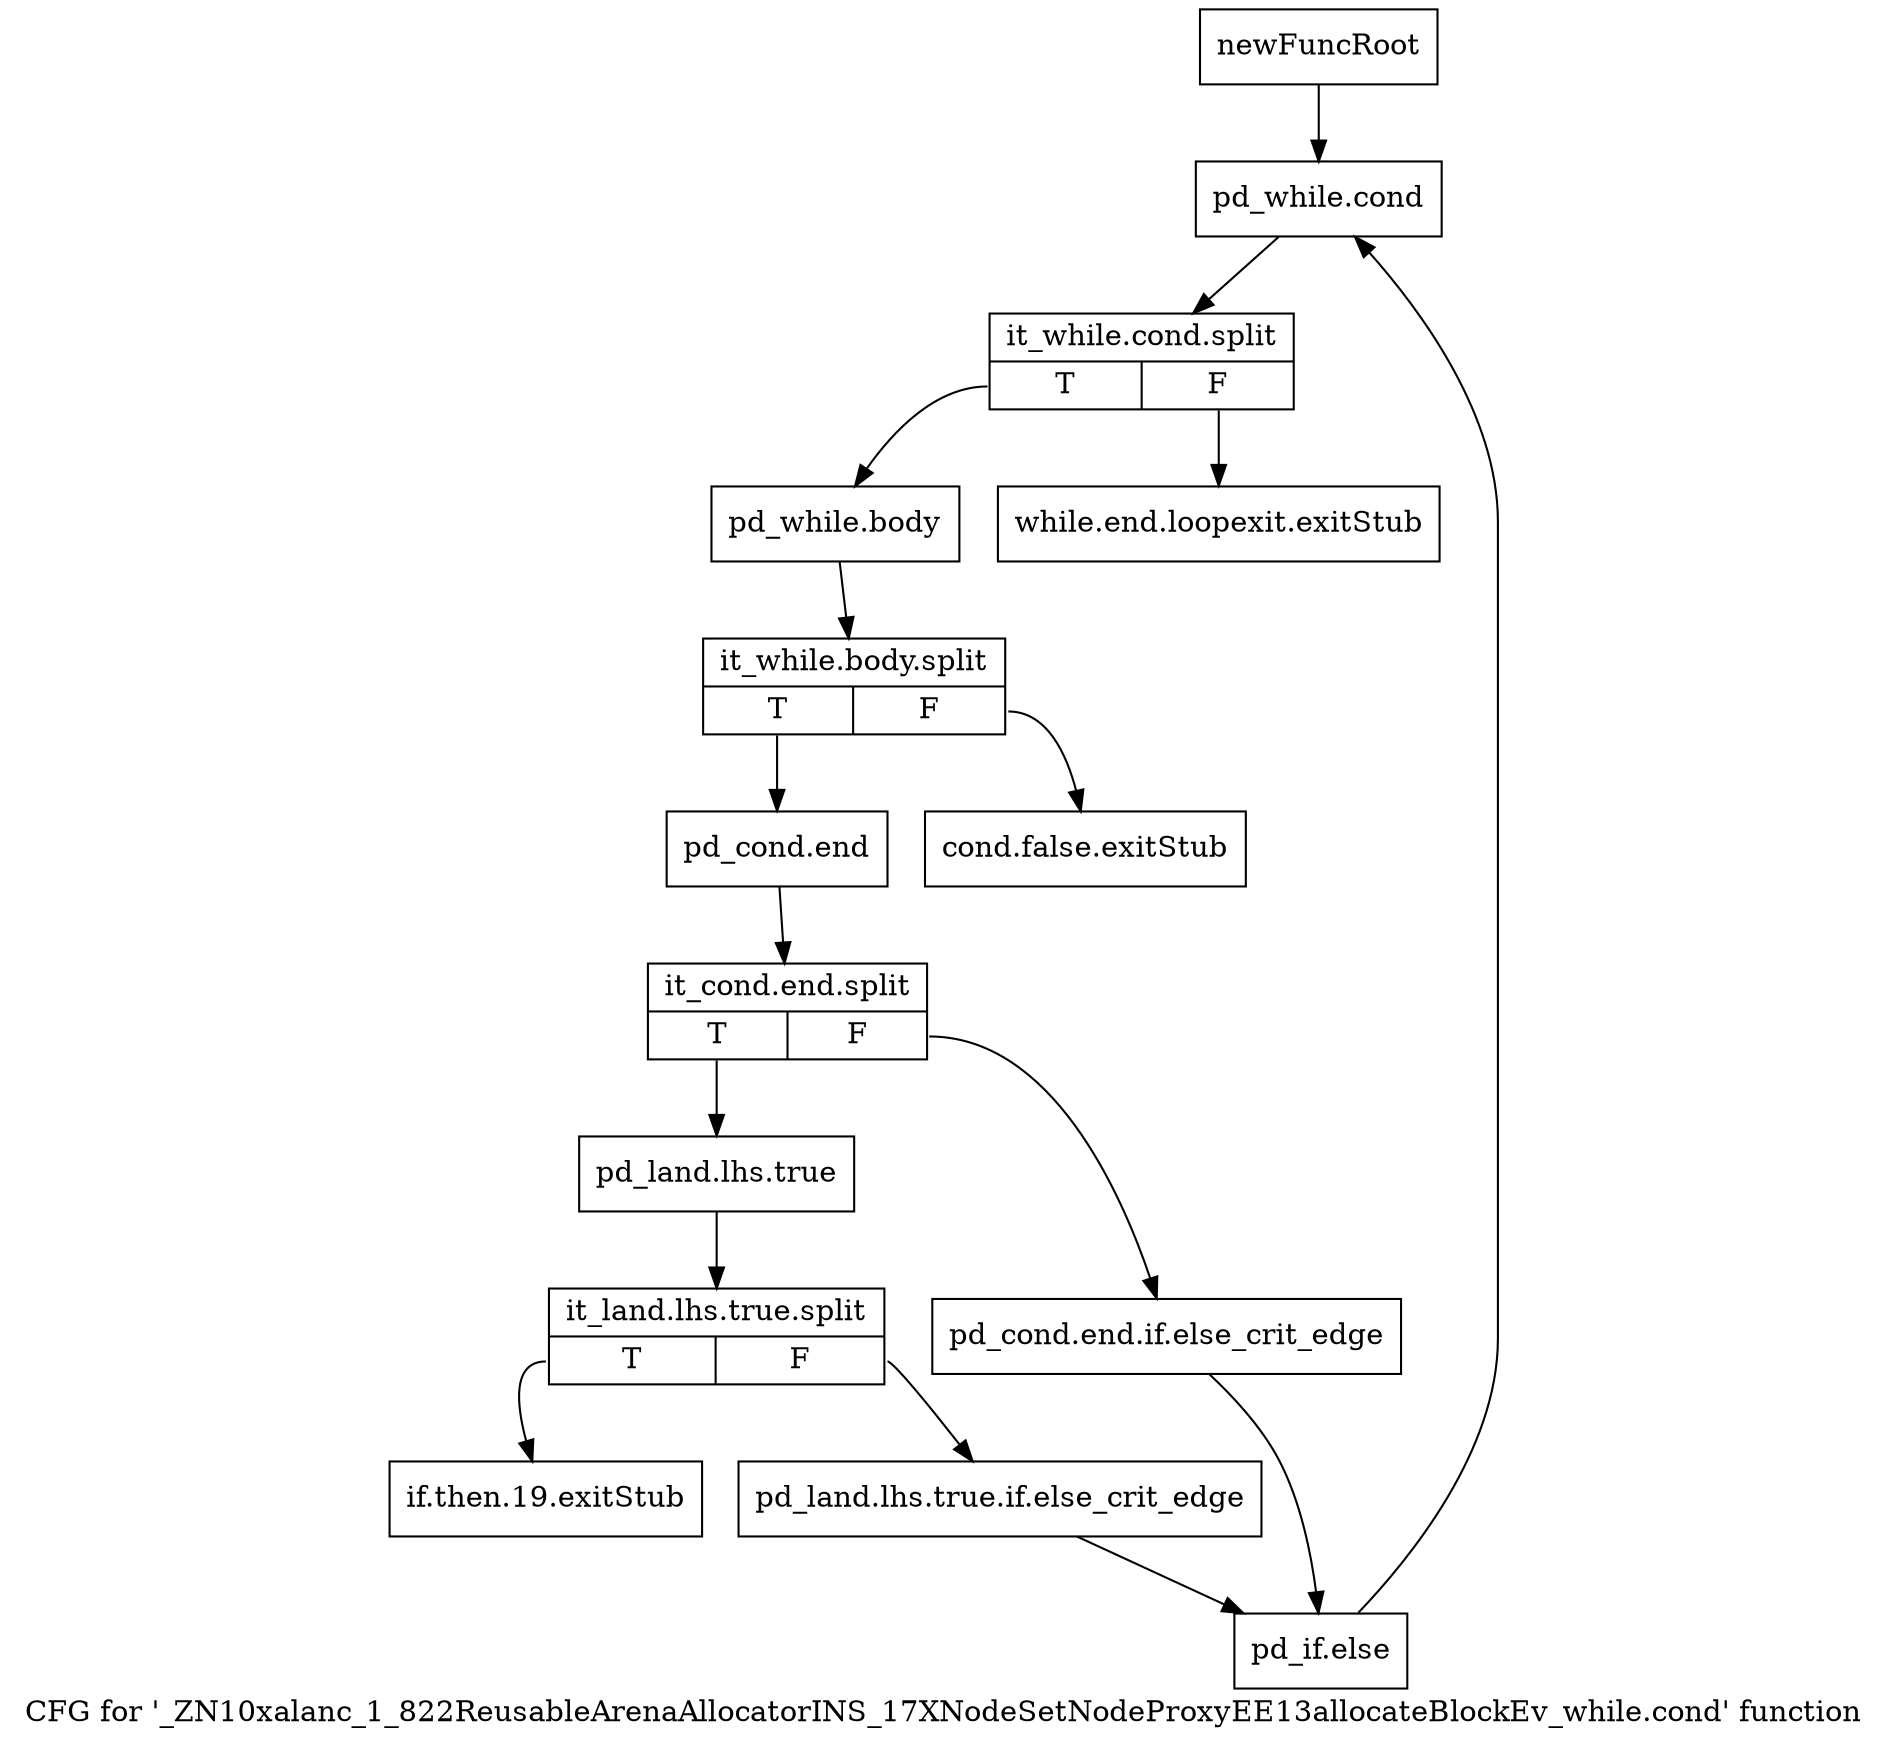 digraph "CFG for '_ZN10xalanc_1_822ReusableArenaAllocatorINS_17XNodeSetNodeProxyEE13allocateBlockEv_while.cond' function" {
	label="CFG for '_ZN10xalanc_1_822ReusableArenaAllocatorINS_17XNodeSetNodeProxyEE13allocateBlockEv_while.cond' function";

	Node0x9deed50 [shape=record,label="{newFuncRoot}"];
	Node0x9deed50 -> Node0x9e046c0;
	Node0x9e045d0 [shape=record,label="{while.end.loopexit.exitStub}"];
	Node0x9e04620 [shape=record,label="{cond.false.exitStub}"];
	Node0x9e04670 [shape=record,label="{if.then.19.exitStub}"];
	Node0x9e046c0 [shape=record,label="{pd_while.cond}"];
	Node0x9e046c0 -> Node0xd04bc60;
	Node0xd04bc60 [shape=record,label="{it_while.cond.split|{<s0>T|<s1>F}}"];
	Node0xd04bc60:s0 -> Node0x9e04710;
	Node0xd04bc60:s1 -> Node0x9e045d0;
	Node0x9e04710 [shape=record,label="{pd_while.body}"];
	Node0x9e04710 -> Node0xd04bb20;
	Node0xd04bb20 [shape=record,label="{it_while.body.split|{<s0>T|<s1>F}}"];
	Node0xd04bb20:s0 -> Node0x9e04760;
	Node0xd04bb20:s1 -> Node0x9e04620;
	Node0x9e04760 [shape=record,label="{pd_cond.end}"];
	Node0x9e04760 -> Node0xd0587b0;
	Node0xd0587b0 [shape=record,label="{it_cond.end.split|{<s0>T|<s1>F}}"];
	Node0xd0587b0:s0 -> Node0x9e04800;
	Node0xd0587b0:s1 -> Node0x9e047b0;
	Node0x9e047b0 [shape=record,label="{pd_cond.end.if.else_crit_edge}"];
	Node0x9e047b0 -> Node0x9e048a0;
	Node0x9e04800 [shape=record,label="{pd_land.lhs.true}"];
	Node0x9e04800 -> Node0xd058e40;
	Node0xd058e40 [shape=record,label="{it_land.lhs.true.split|{<s0>T|<s1>F}}"];
	Node0xd058e40:s0 -> Node0x9e04670;
	Node0xd058e40:s1 -> Node0x9e04850;
	Node0x9e04850 [shape=record,label="{pd_land.lhs.true.if.else_crit_edge}"];
	Node0x9e04850 -> Node0x9e048a0;
	Node0x9e048a0 [shape=record,label="{pd_if.else}"];
	Node0x9e048a0 -> Node0x9e046c0;
}

